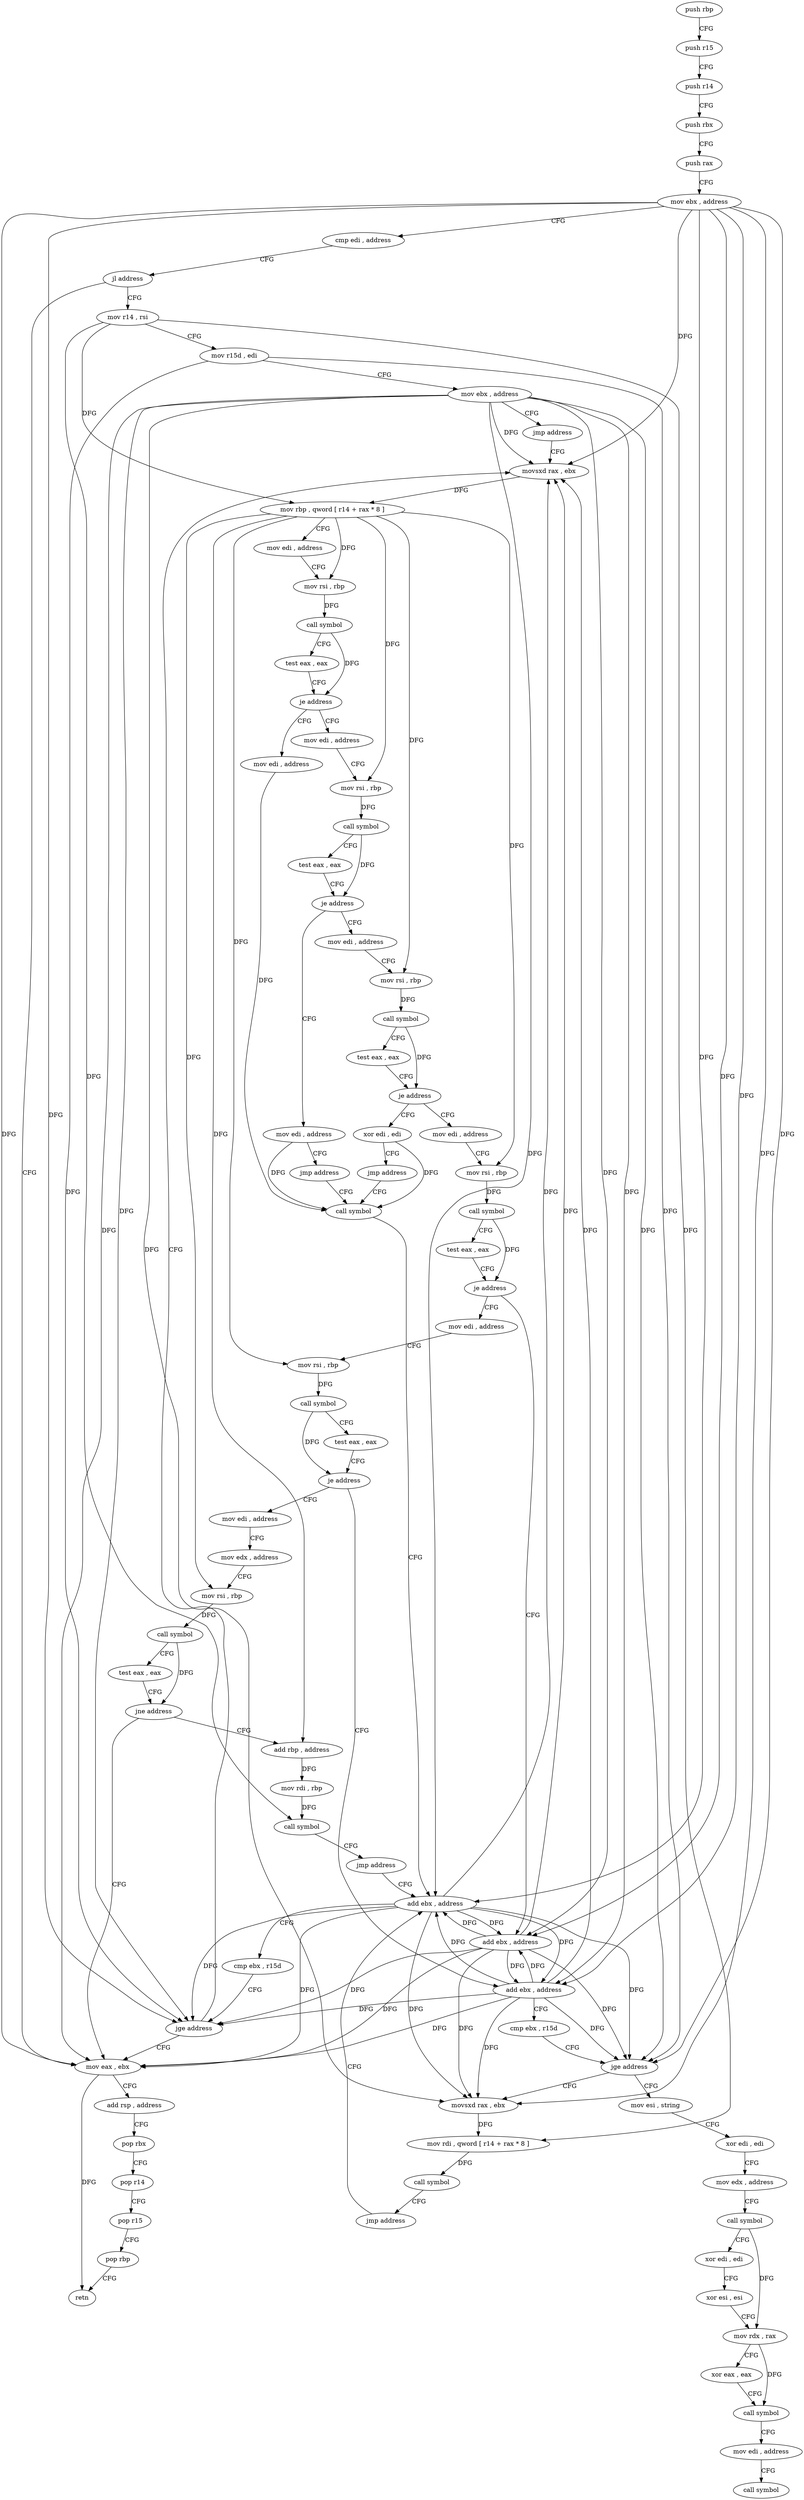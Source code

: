 digraph "func" {
"4229136" [label = "push rbp" ]
"4229137" [label = "push r15" ]
"4229139" [label = "push r14" ]
"4229141" [label = "push rbx" ]
"4229142" [label = "push rax" ]
"4229143" [label = "mov ebx , address" ]
"4229148" [label = "cmp edi , address" ]
"4229151" [label = "jl address" ]
"4229389" [label = "mov eax , ebx" ]
"4229157" [label = "mov r14 , rsi" ]
"4229391" [label = "add rsp , address" ]
"4229395" [label = "pop rbx" ]
"4229396" [label = "pop r14" ]
"4229398" [label = "pop r15" ]
"4229400" [label = "pop rbp" ]
"4229401" [label = "retn" ]
"4229160" [label = "mov r15d , edi" ]
"4229163" [label = "mov ebx , address" ]
"4229168" [label = "jmp address" ]
"4229206" [label = "movsxd rax , ebx" ]
"4229209" [label = "mov rbp , qword [ r14 + rax * 8 ]" ]
"4229213" [label = "mov edi , address" ]
"4229218" [label = "mov rsi , rbp" ]
"4229221" [label = "call symbol" ]
"4229226" [label = "test eax , eax" ]
"4229228" [label = "je address" ]
"4229184" [label = "mov edi , address" ]
"4229230" [label = "mov edi , address" ]
"4229189" [label = "call symbol" ]
"4229235" [label = "mov rsi , rbp" ]
"4229238" [label = "call symbol" ]
"4229243" [label = "test eax , eax" ]
"4229245" [label = "je address" ]
"4229344" [label = "mov edi , address" ]
"4229247" [label = "mov edi , address" ]
"4229349" [label = "jmp address" ]
"4229252" [label = "mov rsi , rbp" ]
"4229255" [label = "call symbol" ]
"4229260" [label = "test eax , eax" ]
"4229262" [label = "je address" ]
"4229354" [label = "xor edi , edi" ]
"4229264" [label = "mov edi , address" ]
"4229194" [label = "add ebx , address" ]
"4229356" [label = "jmp address" ]
"4229269" [label = "mov rsi , rbp" ]
"4229272" [label = "call symbol" ]
"4229277" [label = "test eax , eax" ]
"4229279" [label = "je address" ]
"4229386" [label = "add ebx , address" ]
"4229281" [label = "mov edi , address" ]
"4229286" [label = "mov rsi , rbp" ]
"4229289" [label = "call symbol" ]
"4229294" [label = "test eax , eax" ]
"4229296" [label = "je address" ]
"4229361" [label = "add ebx , address" ]
"4229298" [label = "mov edi , address" ]
"4229364" [label = "cmp ebx , r15d" ]
"4229367" [label = "jge address" ]
"4229402" [label = "mov esi , string" ]
"4229369" [label = "movsxd rax , ebx" ]
"4229303" [label = "mov edx , address" ]
"4229308" [label = "mov rsi , rbp" ]
"4229311" [label = "call symbol" ]
"4229316" [label = "test eax , eax" ]
"4229318" [label = "jne address" ]
"4229320" [label = "add rbp , address" ]
"4229407" [label = "xor edi , edi" ]
"4229409" [label = "mov edx , address" ]
"4229414" [label = "call symbol" ]
"4229419" [label = "xor edi , edi" ]
"4229421" [label = "xor esi , esi" ]
"4229423" [label = "mov rdx , rax" ]
"4229426" [label = "xor eax , eax" ]
"4229428" [label = "call symbol" ]
"4229433" [label = "mov edi , address" ]
"4229438" [label = "call symbol" ]
"4229372" [label = "mov rdi , qword [ r14 + rax * 8 ]" ]
"4229376" [label = "call symbol" ]
"4229381" [label = "jmp address" ]
"4229324" [label = "mov rdi , rbp" ]
"4229327" [label = "call symbol" ]
"4229332" [label = "jmp address" ]
"4229197" [label = "cmp ebx , r15d" ]
"4229200" [label = "jge address" ]
"4229136" -> "4229137" [ label = "CFG" ]
"4229137" -> "4229139" [ label = "CFG" ]
"4229139" -> "4229141" [ label = "CFG" ]
"4229141" -> "4229142" [ label = "CFG" ]
"4229142" -> "4229143" [ label = "CFG" ]
"4229143" -> "4229148" [ label = "CFG" ]
"4229143" -> "4229389" [ label = "DFG" ]
"4229143" -> "4229206" [ label = "DFG" ]
"4229143" -> "4229194" [ label = "DFG" ]
"4229143" -> "4229200" [ label = "DFG" ]
"4229143" -> "4229386" [ label = "DFG" ]
"4229143" -> "4229361" [ label = "DFG" ]
"4229143" -> "4229367" [ label = "DFG" ]
"4229143" -> "4229369" [ label = "DFG" ]
"4229148" -> "4229151" [ label = "CFG" ]
"4229151" -> "4229389" [ label = "CFG" ]
"4229151" -> "4229157" [ label = "CFG" ]
"4229389" -> "4229391" [ label = "CFG" ]
"4229389" -> "4229401" [ label = "DFG" ]
"4229157" -> "4229160" [ label = "CFG" ]
"4229157" -> "4229209" [ label = "DFG" ]
"4229157" -> "4229372" [ label = "DFG" ]
"4229157" -> "4229327" [ label = "DFG" ]
"4229391" -> "4229395" [ label = "CFG" ]
"4229395" -> "4229396" [ label = "CFG" ]
"4229396" -> "4229398" [ label = "CFG" ]
"4229398" -> "4229400" [ label = "CFG" ]
"4229400" -> "4229401" [ label = "CFG" ]
"4229160" -> "4229163" [ label = "CFG" ]
"4229160" -> "4229200" [ label = "DFG" ]
"4229160" -> "4229367" [ label = "DFG" ]
"4229163" -> "4229168" [ label = "CFG" ]
"4229163" -> "4229389" [ label = "DFG" ]
"4229163" -> "4229206" [ label = "DFG" ]
"4229163" -> "4229194" [ label = "DFG" ]
"4229163" -> "4229200" [ label = "DFG" ]
"4229163" -> "4229386" [ label = "DFG" ]
"4229163" -> "4229361" [ label = "DFG" ]
"4229163" -> "4229367" [ label = "DFG" ]
"4229163" -> "4229369" [ label = "DFG" ]
"4229168" -> "4229206" [ label = "CFG" ]
"4229206" -> "4229209" [ label = "DFG" ]
"4229209" -> "4229213" [ label = "CFG" ]
"4229209" -> "4229218" [ label = "DFG" ]
"4229209" -> "4229235" [ label = "DFG" ]
"4229209" -> "4229252" [ label = "DFG" ]
"4229209" -> "4229269" [ label = "DFG" ]
"4229209" -> "4229286" [ label = "DFG" ]
"4229209" -> "4229308" [ label = "DFG" ]
"4229209" -> "4229320" [ label = "DFG" ]
"4229213" -> "4229218" [ label = "CFG" ]
"4229218" -> "4229221" [ label = "DFG" ]
"4229221" -> "4229226" [ label = "CFG" ]
"4229221" -> "4229228" [ label = "DFG" ]
"4229226" -> "4229228" [ label = "CFG" ]
"4229228" -> "4229184" [ label = "CFG" ]
"4229228" -> "4229230" [ label = "CFG" ]
"4229184" -> "4229189" [ label = "DFG" ]
"4229230" -> "4229235" [ label = "CFG" ]
"4229189" -> "4229194" [ label = "CFG" ]
"4229235" -> "4229238" [ label = "DFG" ]
"4229238" -> "4229243" [ label = "CFG" ]
"4229238" -> "4229245" [ label = "DFG" ]
"4229243" -> "4229245" [ label = "CFG" ]
"4229245" -> "4229344" [ label = "CFG" ]
"4229245" -> "4229247" [ label = "CFG" ]
"4229344" -> "4229349" [ label = "CFG" ]
"4229344" -> "4229189" [ label = "DFG" ]
"4229247" -> "4229252" [ label = "CFG" ]
"4229349" -> "4229189" [ label = "CFG" ]
"4229252" -> "4229255" [ label = "DFG" ]
"4229255" -> "4229260" [ label = "CFG" ]
"4229255" -> "4229262" [ label = "DFG" ]
"4229260" -> "4229262" [ label = "CFG" ]
"4229262" -> "4229354" [ label = "CFG" ]
"4229262" -> "4229264" [ label = "CFG" ]
"4229354" -> "4229356" [ label = "CFG" ]
"4229354" -> "4229189" [ label = "DFG" ]
"4229264" -> "4229269" [ label = "CFG" ]
"4229194" -> "4229197" [ label = "CFG" ]
"4229194" -> "4229389" [ label = "DFG" ]
"4229194" -> "4229206" [ label = "DFG" ]
"4229194" -> "4229200" [ label = "DFG" ]
"4229194" -> "4229386" [ label = "DFG" ]
"4229194" -> "4229361" [ label = "DFG" ]
"4229194" -> "4229367" [ label = "DFG" ]
"4229194" -> "4229369" [ label = "DFG" ]
"4229356" -> "4229189" [ label = "CFG" ]
"4229269" -> "4229272" [ label = "DFG" ]
"4229272" -> "4229277" [ label = "CFG" ]
"4229272" -> "4229279" [ label = "DFG" ]
"4229277" -> "4229279" [ label = "CFG" ]
"4229279" -> "4229386" [ label = "CFG" ]
"4229279" -> "4229281" [ label = "CFG" ]
"4229386" -> "4229389" [ label = "DFG" ]
"4229386" -> "4229206" [ label = "DFG" ]
"4229386" -> "4229194" [ label = "DFG" ]
"4229386" -> "4229200" [ label = "DFG" ]
"4229386" -> "4229361" [ label = "DFG" ]
"4229386" -> "4229367" [ label = "DFG" ]
"4229386" -> "4229369" [ label = "DFG" ]
"4229281" -> "4229286" [ label = "CFG" ]
"4229286" -> "4229289" [ label = "DFG" ]
"4229289" -> "4229294" [ label = "CFG" ]
"4229289" -> "4229296" [ label = "DFG" ]
"4229294" -> "4229296" [ label = "CFG" ]
"4229296" -> "4229361" [ label = "CFG" ]
"4229296" -> "4229298" [ label = "CFG" ]
"4229361" -> "4229364" [ label = "CFG" ]
"4229361" -> "4229389" [ label = "DFG" ]
"4229361" -> "4229206" [ label = "DFG" ]
"4229361" -> "4229194" [ label = "DFG" ]
"4229361" -> "4229386" [ label = "DFG" ]
"4229361" -> "4229200" [ label = "DFG" ]
"4229361" -> "4229367" [ label = "DFG" ]
"4229361" -> "4229369" [ label = "DFG" ]
"4229298" -> "4229303" [ label = "CFG" ]
"4229364" -> "4229367" [ label = "CFG" ]
"4229367" -> "4229402" [ label = "CFG" ]
"4229367" -> "4229369" [ label = "CFG" ]
"4229402" -> "4229407" [ label = "CFG" ]
"4229369" -> "4229372" [ label = "DFG" ]
"4229303" -> "4229308" [ label = "CFG" ]
"4229308" -> "4229311" [ label = "DFG" ]
"4229311" -> "4229316" [ label = "CFG" ]
"4229311" -> "4229318" [ label = "DFG" ]
"4229316" -> "4229318" [ label = "CFG" ]
"4229318" -> "4229389" [ label = "CFG" ]
"4229318" -> "4229320" [ label = "CFG" ]
"4229320" -> "4229324" [ label = "DFG" ]
"4229407" -> "4229409" [ label = "CFG" ]
"4229409" -> "4229414" [ label = "CFG" ]
"4229414" -> "4229419" [ label = "CFG" ]
"4229414" -> "4229423" [ label = "DFG" ]
"4229419" -> "4229421" [ label = "CFG" ]
"4229421" -> "4229423" [ label = "CFG" ]
"4229423" -> "4229426" [ label = "CFG" ]
"4229423" -> "4229428" [ label = "DFG" ]
"4229426" -> "4229428" [ label = "CFG" ]
"4229428" -> "4229433" [ label = "CFG" ]
"4229433" -> "4229438" [ label = "CFG" ]
"4229372" -> "4229376" [ label = "DFG" ]
"4229376" -> "4229381" [ label = "CFG" ]
"4229381" -> "4229194" [ label = "CFG" ]
"4229324" -> "4229327" [ label = "DFG" ]
"4229327" -> "4229332" [ label = "CFG" ]
"4229332" -> "4229194" [ label = "CFG" ]
"4229197" -> "4229200" [ label = "CFG" ]
"4229200" -> "4229389" [ label = "CFG" ]
"4229200" -> "4229206" [ label = "CFG" ]
}
